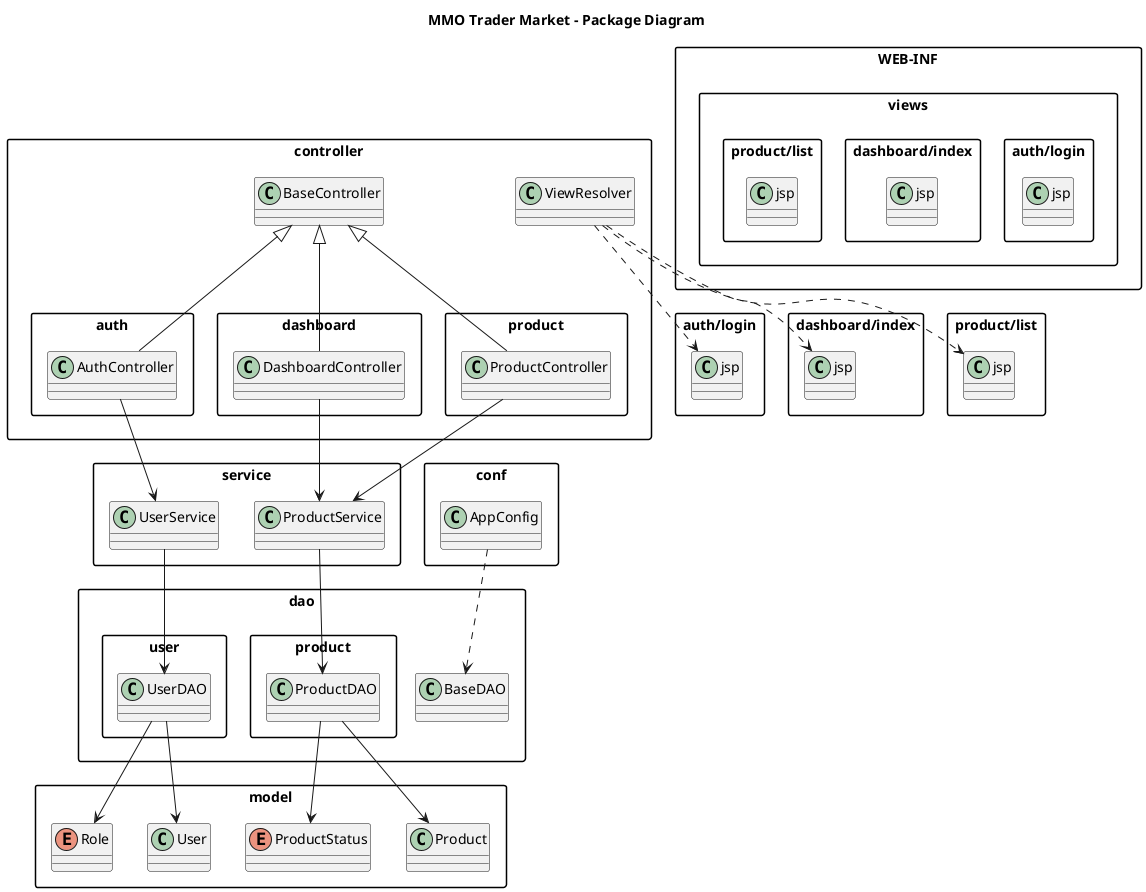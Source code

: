 @startuml
skinparam packageStyle rectangle
skinparam defaultTextAlignment center

title MMO Trader Market - Package Diagram

package "controller" {
  class BaseController
  class ViewResolver

  package "auth" {
    class AuthController
  }

  package "dashboard" {
    class DashboardController
  }

  package "product" {
    class ProductController
  }
}

package "service" {
  class UserService
  class ProductService
}

package "dao" {
  class BaseDAO

  package "user" {
    class UserDAO
  }

  package "product" {
    class ProductDAO
  }
}

package "model" {
  class User
  class Product
  enum Role
  enum ProductStatus
}

package "conf" {
  class AppConfig
}

package "WEB-INF.views" {
  class "auth/login.jsp"
  class "dashboard/index.jsp"
  class "product/list.jsp"
}

BaseController <|-- AuthController
BaseController <|-- DashboardController
BaseController <|-- ProductController

AuthController --> UserService
DashboardController --> ProductService
ProductController --> ProductService

UserService --> UserDAO
ProductService --> ProductDAO

UserDAO --> User
UserDAO --> Role
ProductDAO --> Product
ProductDAO --> ProductStatus

ViewResolver ..> "auth/login.jsp"
ViewResolver ..> "dashboard/index.jsp"
ViewResolver ..> "product/list.jsp"

AppConfig ..> BaseDAO
@enduml
